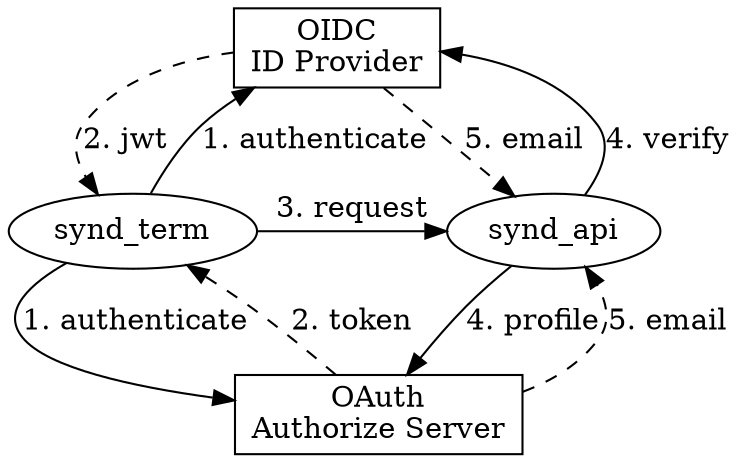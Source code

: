 digraph {
    graph [
        layout=dot,
        rankdir=TB,
        label="",
        labelloc="top", // t(top) | b(bottom)
        labeljust="left", // l(left) | c(center) | r(right)
        fontname="Helvetica,Arial,sans-serif"
        compound=true; 
        newrank=true
    ];

    synd_term        [ label="synd_term" shape="ellipse" ]
    synd_api         [ label="synd_api" shape="ellipse" ]
    id_provider      [ label="OIDC\nID Provider", shape="box" ]
    authorize_server [ label="OAuth\nAuthorize Server" shape="box" ]

    synd_term -> id_provider [ label="1. authenticate" ]
    id_provider -> synd_term [ label="2. jwt", style="dashed" ]
    synd_term -> authorize_server [ label="1. authenticate" ]
    authorize_server -> synd_term [ label="2. token" style="dashed" ]

    synd_term -> synd_api [ label="3. request" ]

    synd_api -> id_provider [ label="4. verify" ]
    id_provider -> synd_api [ label="5. email" style="dashed" ]
    synd_api -> authorize_server [ label="4. profile" ]
    authorize_server -> synd_api [ label="5. email" style="dashed" ]

    { rank=min; id_provider; }
    { rank=same; synd_term; synd_api; }
    { rank=max; authorize_server; }


}
